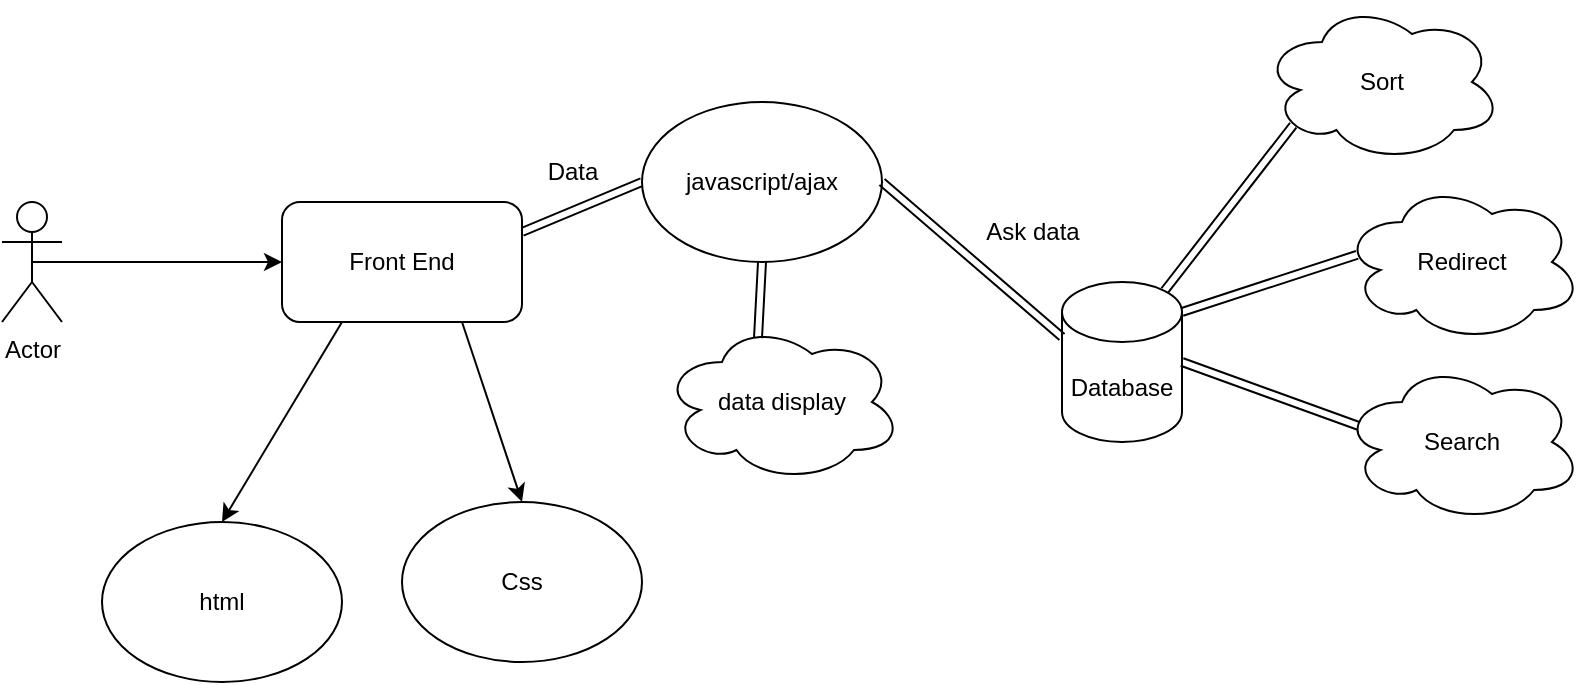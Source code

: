 <mxfile version="22.1.18" type="device">
  <diagram name="第 1 页" id="K15oJnlz1KfSimIGxwEL">
    <mxGraphModel dx="989" dy="546" grid="1" gridSize="10" guides="1" tooltips="1" connect="1" arrows="1" fold="1" page="1" pageScale="1" pageWidth="827" pageHeight="1169" math="0" shadow="0">
      <root>
        <mxCell id="0" />
        <mxCell id="1" parent="0" />
        <mxCell id="BRt7WCKSTu4rZKfEVuEu-6" style="edgeStyle=none;rounded=0;orthogonalLoop=1;jettySize=auto;html=1;exitX=0.5;exitY=0.5;exitDx=0;exitDy=0;exitPerimeter=0;entryX=0;entryY=0.5;entryDx=0;entryDy=0;" parent="1" source="BRt7WCKSTu4rZKfEVuEu-1" target="BRt7WCKSTu4rZKfEVuEu-2" edge="1">
          <mxGeometry relative="1" as="geometry" />
        </mxCell>
        <mxCell id="BRt7WCKSTu4rZKfEVuEu-1" value="Actor" style="shape=umlActor;verticalLabelPosition=bottom;verticalAlign=top;html=1;outlineConnect=0;" parent="1" vertex="1">
          <mxGeometry x="60" y="100" width="30" height="60" as="geometry" />
        </mxCell>
        <mxCell id="BRt7WCKSTu4rZKfEVuEu-10" style="edgeStyle=none;rounded=0;orthogonalLoop=1;jettySize=auto;html=1;exitX=0.25;exitY=1;exitDx=0;exitDy=0;entryX=0.5;entryY=0;entryDx=0;entryDy=0;" parent="1" source="BRt7WCKSTu4rZKfEVuEu-2" target="BRt7WCKSTu4rZKfEVuEu-9" edge="1">
          <mxGeometry relative="1" as="geometry" />
        </mxCell>
        <mxCell id="BRt7WCKSTu4rZKfEVuEu-12" style="edgeStyle=none;rounded=0;orthogonalLoop=1;jettySize=auto;html=1;exitX=0.75;exitY=1;exitDx=0;exitDy=0;entryX=0.5;entryY=0;entryDx=0;entryDy=0;" parent="1" source="BRt7WCKSTu4rZKfEVuEu-2" target="BRt7WCKSTu4rZKfEVuEu-11" edge="1">
          <mxGeometry relative="1" as="geometry" />
        </mxCell>
        <mxCell id="UNTsL4X8be6_e4IBfRlv-2" style="edgeStyle=none;shape=link;rounded=0;orthogonalLoop=1;jettySize=auto;html=1;exitX=1;exitY=0.25;exitDx=0;exitDy=0;entryX=0;entryY=0.5;entryDx=0;entryDy=0;" edge="1" parent="1" source="BRt7WCKSTu4rZKfEVuEu-2" target="BRt7WCKSTu4rZKfEVuEu-13">
          <mxGeometry relative="1" as="geometry" />
        </mxCell>
        <mxCell id="BRt7WCKSTu4rZKfEVuEu-2" value="Front End" style="rounded=1;whiteSpace=wrap;html=1;" parent="1" vertex="1">
          <mxGeometry x="200" y="100" width="120" height="60" as="geometry" />
        </mxCell>
        <mxCell id="BRt7WCKSTu4rZKfEVuEu-3" value="Database" style="shape=cylinder3;whiteSpace=wrap;html=1;boundedLbl=1;backgroundOutline=1;size=15;" parent="1" vertex="1">
          <mxGeometry x="590" y="140" width="60" height="80" as="geometry" />
        </mxCell>
        <mxCell id="BRt7WCKSTu4rZKfEVuEu-9" value="html" style="ellipse;whiteSpace=wrap;html=1;" parent="1" vertex="1">
          <mxGeometry x="110" y="260" width="120" height="80" as="geometry" />
        </mxCell>
        <mxCell id="BRt7WCKSTu4rZKfEVuEu-11" value="Css" style="ellipse;whiteSpace=wrap;html=1;" parent="1" vertex="1">
          <mxGeometry x="260" y="250" width="120" height="80" as="geometry" />
        </mxCell>
        <mxCell id="BRt7WCKSTu4rZKfEVuEu-13" value="javascript/ajax" style="ellipse;whiteSpace=wrap;html=1;" parent="1" vertex="1">
          <mxGeometry x="380" y="50" width="120" height="80" as="geometry" />
        </mxCell>
        <mxCell id="BRt7WCKSTu4rZKfEVuEu-15" value="Sort" style="ellipse;shape=cloud;whiteSpace=wrap;html=1;" parent="1" vertex="1">
          <mxGeometry x="690" width="120" height="80" as="geometry" />
        </mxCell>
        <mxCell id="BRt7WCKSTu4rZKfEVuEu-16" value="Redirect" style="ellipse;shape=cloud;whiteSpace=wrap;html=1;" parent="1" vertex="1">
          <mxGeometry x="730" y="90" width="120" height="80" as="geometry" />
        </mxCell>
        <mxCell id="BRt7WCKSTu4rZKfEVuEu-17" value="Search" style="ellipse;shape=cloud;whiteSpace=wrap;html=1;" parent="1" vertex="1">
          <mxGeometry x="730" y="180" width="120" height="80" as="geometry" />
        </mxCell>
        <mxCell id="BRt7WCKSTu4rZKfEVuEu-19" style="edgeStyle=none;shape=link;rounded=0;orthogonalLoop=1;jettySize=auto;html=1;exitX=0.855;exitY=0;exitDx=0;exitDy=4.35;exitPerimeter=0;entryX=0.13;entryY=0.77;entryDx=0;entryDy=0;entryPerimeter=0;" parent="1" source="BRt7WCKSTu4rZKfEVuEu-3" target="BRt7WCKSTu4rZKfEVuEu-15" edge="1">
          <mxGeometry relative="1" as="geometry" />
        </mxCell>
        <mxCell id="BRt7WCKSTu4rZKfEVuEu-20" style="edgeStyle=none;shape=link;rounded=0;orthogonalLoop=1;jettySize=auto;html=1;exitX=1;exitY=0;exitDx=0;exitDy=15;exitPerimeter=0;entryX=0.063;entryY=0.455;entryDx=0;entryDy=0;entryPerimeter=0;" parent="1" source="BRt7WCKSTu4rZKfEVuEu-3" target="BRt7WCKSTu4rZKfEVuEu-16" edge="1">
          <mxGeometry relative="1" as="geometry" />
        </mxCell>
        <mxCell id="BRt7WCKSTu4rZKfEVuEu-21" style="edgeStyle=none;shape=link;rounded=0;orthogonalLoop=1;jettySize=auto;html=1;exitX=1;exitY=0.5;exitDx=0;exitDy=0;exitPerimeter=0;entryX=0.07;entryY=0.4;entryDx=0;entryDy=0;entryPerimeter=0;" parent="1" source="BRt7WCKSTu4rZKfEVuEu-3" target="BRt7WCKSTu4rZKfEVuEu-17" edge="1">
          <mxGeometry relative="1" as="geometry" />
        </mxCell>
        <mxCell id="UNTsL4X8be6_e4IBfRlv-3" style="edgeStyle=none;shape=link;rounded=0;orthogonalLoop=1;jettySize=auto;html=1;exitX=1;exitY=0.5;exitDx=0;exitDy=0;entryX=0;entryY=0;entryDx=0;entryDy=27.5;entryPerimeter=0;" edge="1" parent="1" source="BRt7WCKSTu4rZKfEVuEu-13" target="BRt7WCKSTu4rZKfEVuEu-3">
          <mxGeometry relative="1" as="geometry" />
        </mxCell>
        <mxCell id="UNTsL4X8be6_e4IBfRlv-5" value="data display" style="ellipse;shape=cloud;whiteSpace=wrap;html=1;" vertex="1" parent="1">
          <mxGeometry x="390" y="160" width="120" height="80" as="geometry" />
        </mxCell>
        <mxCell id="UNTsL4X8be6_e4IBfRlv-6" style="edgeStyle=none;shape=link;rounded=0;orthogonalLoop=1;jettySize=auto;html=1;exitX=0.5;exitY=1;exitDx=0;exitDy=0;entryX=0.4;entryY=0.1;entryDx=0;entryDy=0;entryPerimeter=0;" edge="1" parent="1" source="BRt7WCKSTu4rZKfEVuEu-13" target="UNTsL4X8be6_e4IBfRlv-5">
          <mxGeometry relative="1" as="geometry" />
        </mxCell>
        <mxCell id="UNTsL4X8be6_e4IBfRlv-7" value="Ask data" style="text;html=1;align=center;verticalAlign=middle;resizable=0;points=[];autosize=1;strokeColor=none;fillColor=none;" vertex="1" parent="1">
          <mxGeometry x="540" y="100" width="70" height="30" as="geometry" />
        </mxCell>
        <mxCell id="UNTsL4X8be6_e4IBfRlv-8" value="Data" style="text;html=1;align=center;verticalAlign=middle;resizable=0;points=[];autosize=1;strokeColor=none;fillColor=none;" vertex="1" parent="1">
          <mxGeometry x="320" y="70" width="50" height="30" as="geometry" />
        </mxCell>
      </root>
    </mxGraphModel>
  </diagram>
</mxfile>
